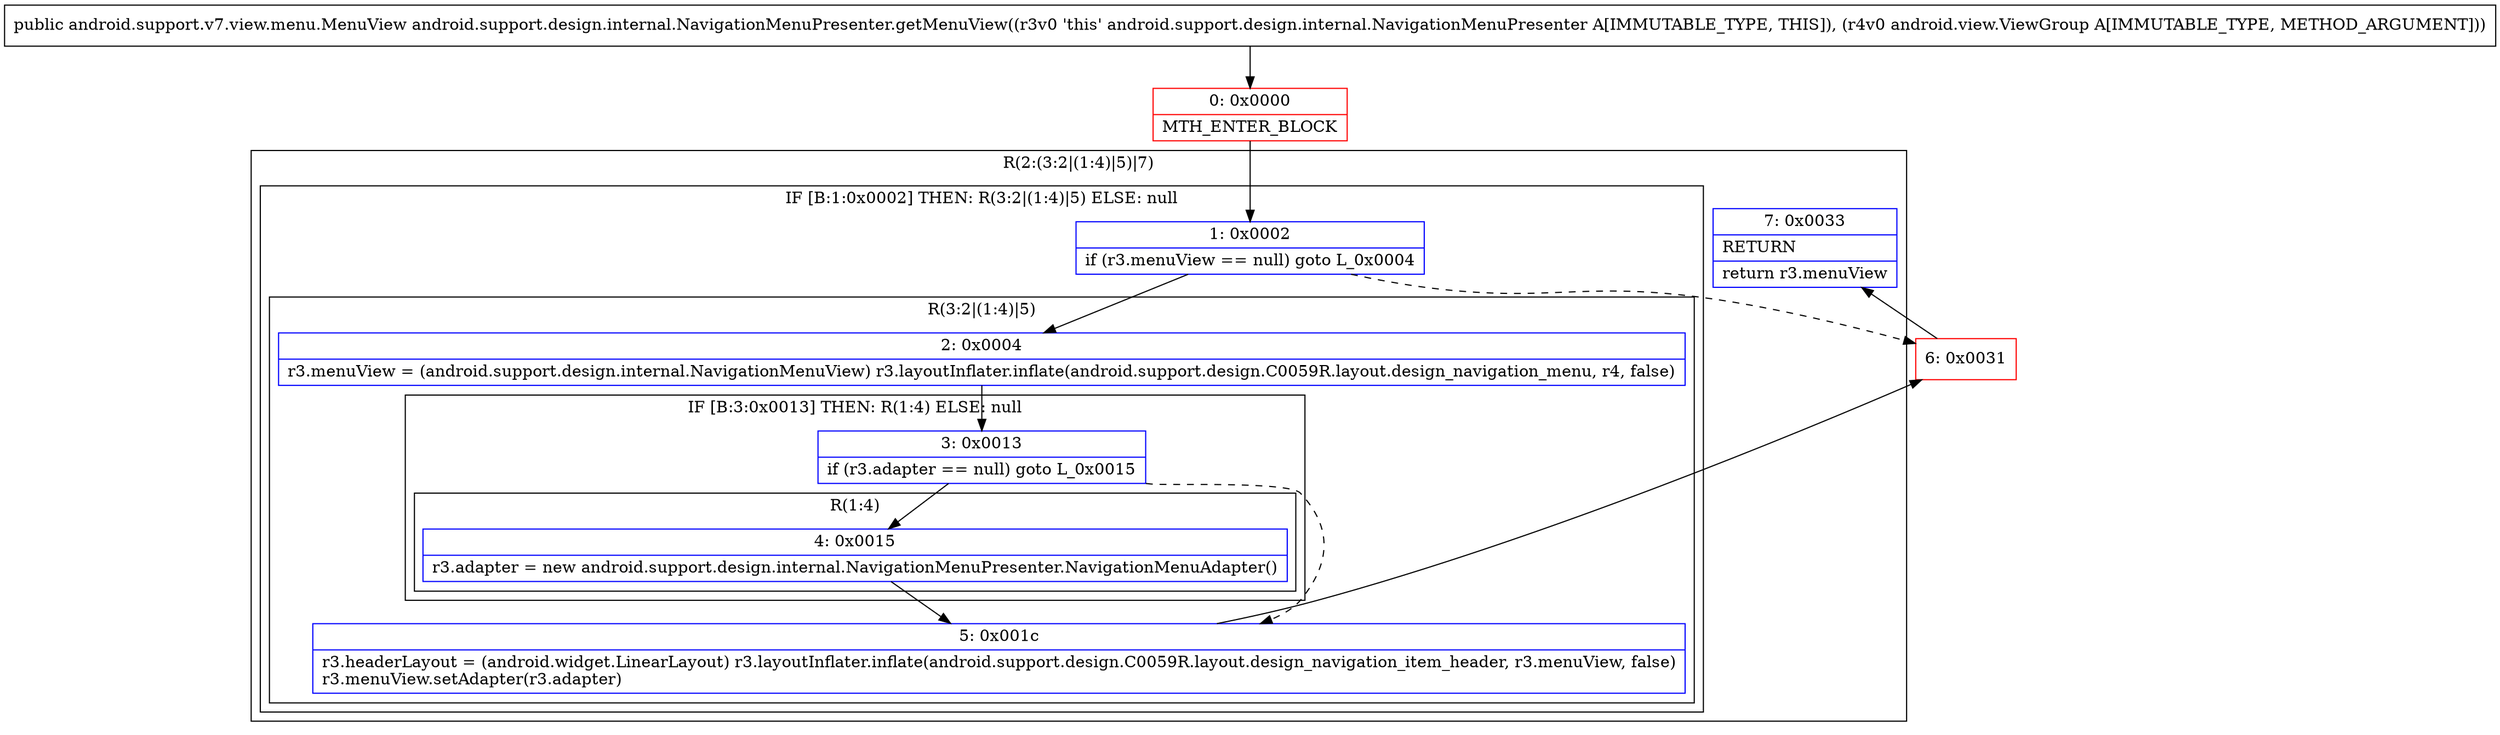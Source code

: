 digraph "CFG forandroid.support.design.internal.NavigationMenuPresenter.getMenuView(Landroid\/view\/ViewGroup;)Landroid\/support\/v7\/view\/menu\/MenuView;" {
subgraph cluster_Region_1830971391 {
label = "R(2:(3:2|(1:4)|5)|7)";
node [shape=record,color=blue];
subgraph cluster_IfRegion_546134111 {
label = "IF [B:1:0x0002] THEN: R(3:2|(1:4)|5) ELSE: null";
node [shape=record,color=blue];
Node_1 [shape=record,label="{1\:\ 0x0002|if (r3.menuView == null) goto L_0x0004\l}"];
subgraph cluster_Region_1660242443 {
label = "R(3:2|(1:4)|5)";
node [shape=record,color=blue];
Node_2 [shape=record,label="{2\:\ 0x0004|r3.menuView = (android.support.design.internal.NavigationMenuView) r3.layoutInflater.inflate(android.support.design.C0059R.layout.design_navigation_menu, r4, false)\l}"];
subgraph cluster_IfRegion_1322448352 {
label = "IF [B:3:0x0013] THEN: R(1:4) ELSE: null";
node [shape=record,color=blue];
Node_3 [shape=record,label="{3\:\ 0x0013|if (r3.adapter == null) goto L_0x0015\l}"];
subgraph cluster_Region_816938586 {
label = "R(1:4)";
node [shape=record,color=blue];
Node_4 [shape=record,label="{4\:\ 0x0015|r3.adapter = new android.support.design.internal.NavigationMenuPresenter.NavigationMenuAdapter()\l}"];
}
}
Node_5 [shape=record,label="{5\:\ 0x001c|r3.headerLayout = (android.widget.LinearLayout) r3.layoutInflater.inflate(android.support.design.C0059R.layout.design_navigation_item_header, r3.menuView, false)\lr3.menuView.setAdapter(r3.adapter)\l}"];
}
}
Node_7 [shape=record,label="{7\:\ 0x0033|RETURN\l|return r3.menuView\l}"];
}
Node_0 [shape=record,color=red,label="{0\:\ 0x0000|MTH_ENTER_BLOCK\l}"];
Node_6 [shape=record,color=red,label="{6\:\ 0x0031}"];
MethodNode[shape=record,label="{public android.support.v7.view.menu.MenuView android.support.design.internal.NavigationMenuPresenter.getMenuView((r3v0 'this' android.support.design.internal.NavigationMenuPresenter A[IMMUTABLE_TYPE, THIS]), (r4v0 android.view.ViewGroup A[IMMUTABLE_TYPE, METHOD_ARGUMENT])) }"];
MethodNode -> Node_0;
Node_1 -> Node_2;
Node_1 -> Node_6[style=dashed];
Node_2 -> Node_3;
Node_3 -> Node_4;
Node_3 -> Node_5[style=dashed];
Node_4 -> Node_5;
Node_5 -> Node_6;
Node_0 -> Node_1;
Node_6 -> Node_7;
}

